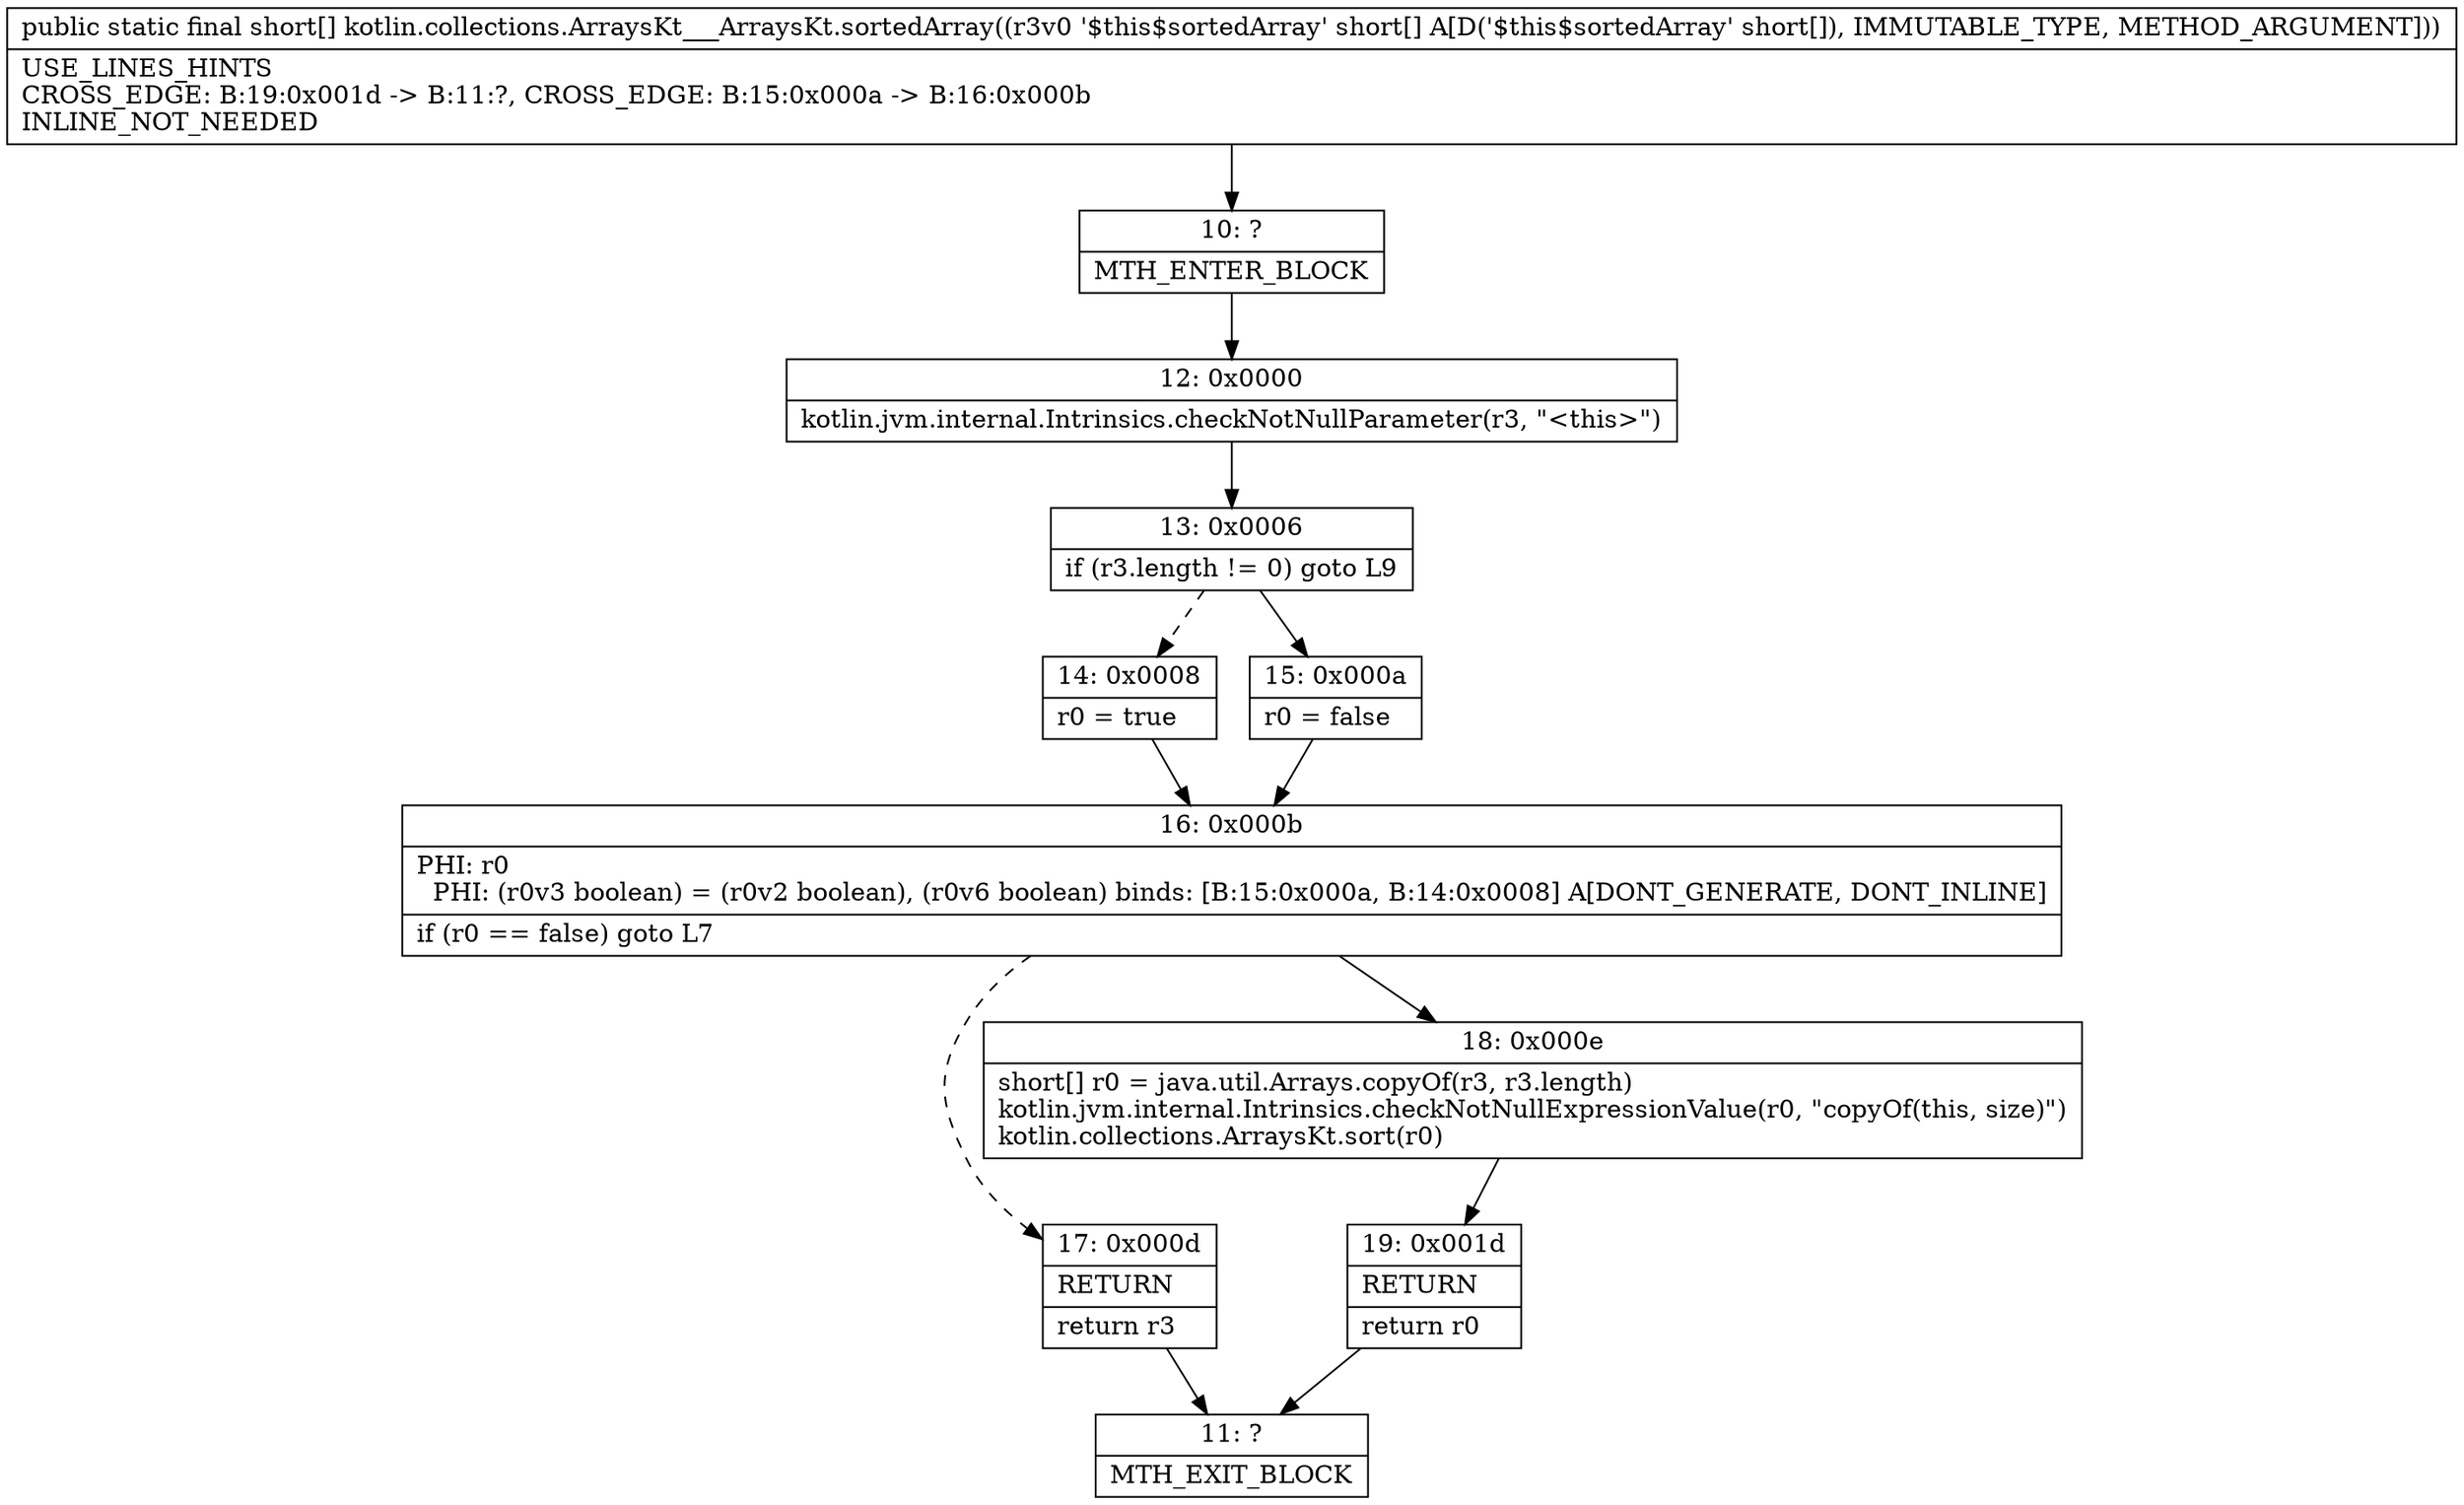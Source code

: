 digraph "CFG forkotlin.collections.ArraysKt___ArraysKt.sortedArray([S)[S" {
Node_10 [shape=record,label="{10\:\ ?|MTH_ENTER_BLOCK\l}"];
Node_12 [shape=record,label="{12\:\ 0x0000|kotlin.jvm.internal.Intrinsics.checkNotNullParameter(r3, \"\<this\>\")\l}"];
Node_13 [shape=record,label="{13\:\ 0x0006|if (r3.length != 0) goto L9\l}"];
Node_14 [shape=record,label="{14\:\ 0x0008|r0 = true\l}"];
Node_16 [shape=record,label="{16\:\ 0x000b|PHI: r0 \l  PHI: (r0v3 boolean) = (r0v2 boolean), (r0v6 boolean) binds: [B:15:0x000a, B:14:0x0008] A[DONT_GENERATE, DONT_INLINE]\l|if (r0 == false) goto L7\l}"];
Node_17 [shape=record,label="{17\:\ 0x000d|RETURN\l|return r3\l}"];
Node_11 [shape=record,label="{11\:\ ?|MTH_EXIT_BLOCK\l}"];
Node_18 [shape=record,label="{18\:\ 0x000e|short[] r0 = java.util.Arrays.copyOf(r3, r3.length)\lkotlin.jvm.internal.Intrinsics.checkNotNullExpressionValue(r0, \"copyOf(this, size)\")\lkotlin.collections.ArraysKt.sort(r0)\l}"];
Node_19 [shape=record,label="{19\:\ 0x001d|RETURN\l|return r0\l}"];
Node_15 [shape=record,label="{15\:\ 0x000a|r0 = false\l}"];
MethodNode[shape=record,label="{public static final short[] kotlin.collections.ArraysKt___ArraysKt.sortedArray((r3v0 '$this$sortedArray' short[] A[D('$this$sortedArray' short[]), IMMUTABLE_TYPE, METHOD_ARGUMENT]))  | USE_LINES_HINTS\lCROSS_EDGE: B:19:0x001d \-\> B:11:?, CROSS_EDGE: B:15:0x000a \-\> B:16:0x000b\lINLINE_NOT_NEEDED\l}"];
MethodNode -> Node_10;Node_10 -> Node_12;
Node_12 -> Node_13;
Node_13 -> Node_14[style=dashed];
Node_13 -> Node_15;
Node_14 -> Node_16;
Node_16 -> Node_17[style=dashed];
Node_16 -> Node_18;
Node_17 -> Node_11;
Node_18 -> Node_19;
Node_19 -> Node_11;
Node_15 -> Node_16;
}

